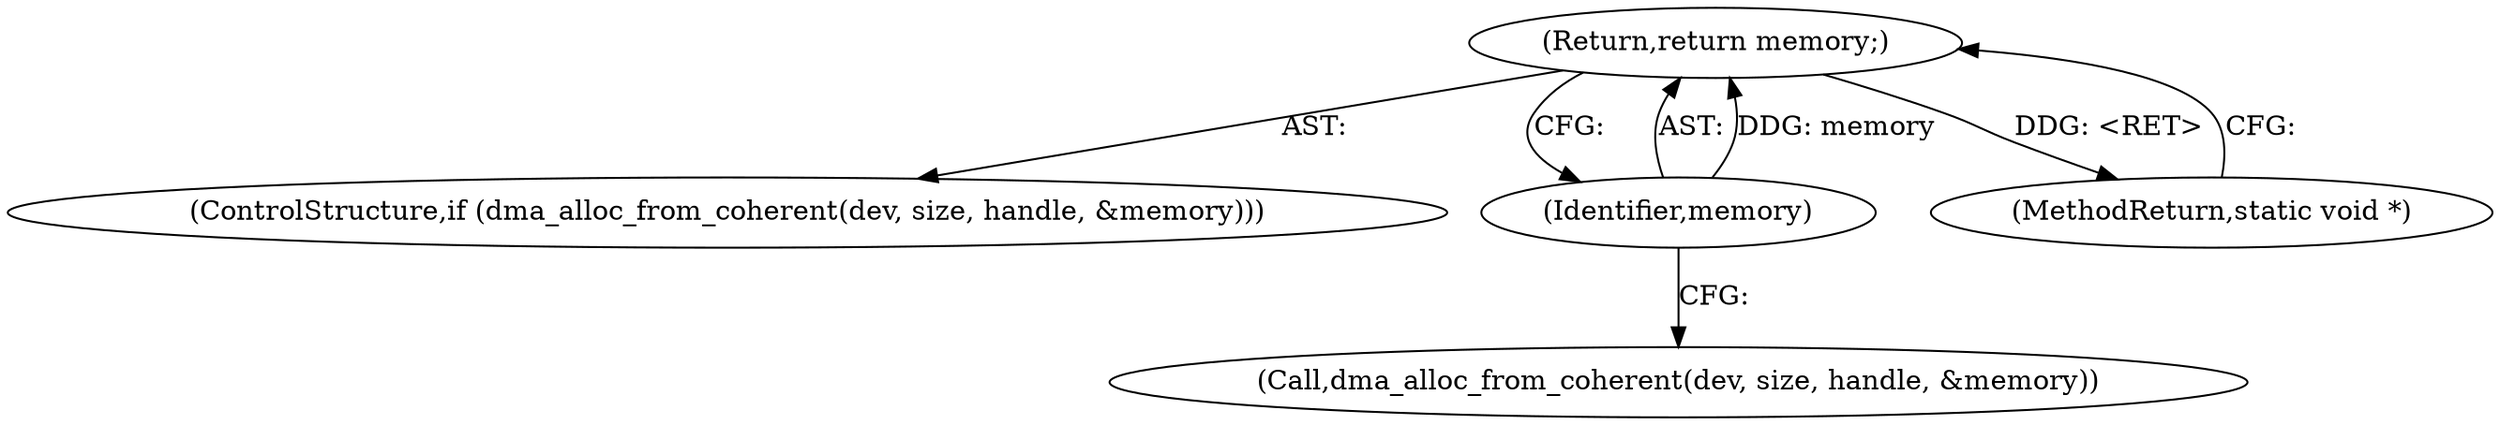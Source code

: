 digraph "0_linux_0ea1ec713f04bdfac343c9702b21cd3a7c711826@pointer" {
"1000121" [label="(Return,return memory;)"];
"1000122" [label="(Identifier,memory)"];
"1000122" [label="(Identifier,memory)"];
"1000121" [label="(Return,return memory;)"];
"1000114" [label="(ControlStructure,if (dma_alloc_from_coherent(dev, size, handle, &memory)))"];
"1000133" [label="(MethodReturn,static void *)"];
"1000115" [label="(Call,dma_alloc_from_coherent(dev, size, handle, &memory))"];
"1000121" -> "1000114"  [label="AST: "];
"1000121" -> "1000122"  [label="CFG: "];
"1000122" -> "1000121"  [label="AST: "];
"1000133" -> "1000121"  [label="CFG: "];
"1000121" -> "1000133"  [label="DDG: <RET>"];
"1000122" -> "1000121"  [label="DDG: memory"];
"1000122" -> "1000115"  [label="CFG: "];
}
